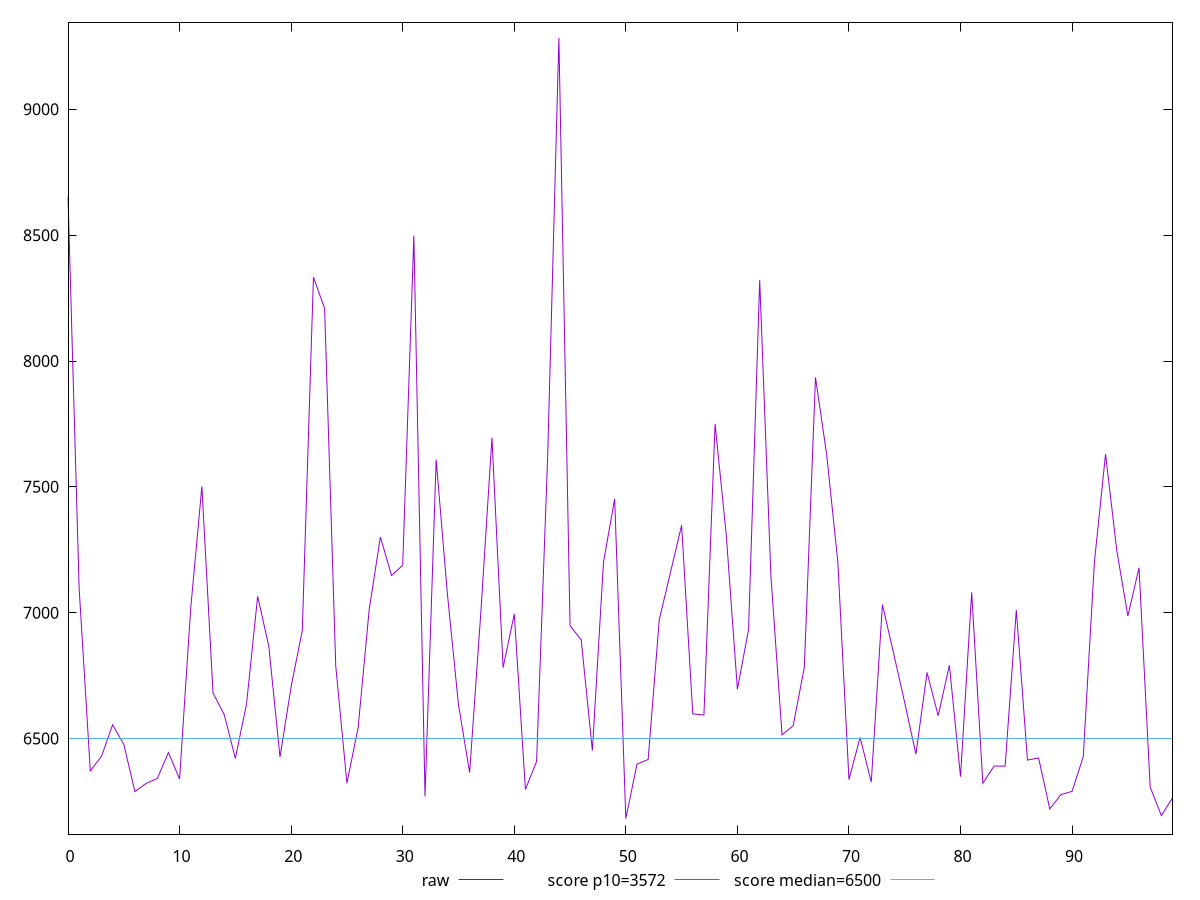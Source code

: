 reset

$raw <<EOF
0 8652.763
1 7095.206999999999
2 6371.279
3 6429.022
4 6554.687
5 6476.817000000001
6 6288.992
7 6321.621999999999
8 6340.853999999998
9 6444.089
10 6339.335000000001
11 7017.776
12 7501.75
13 6680.464999999999
14 6595.486999999999
15 6421.032000000001
16 6636.589
17 7064.950999999998
18 6866.347
19 6426.415999999999
20 6706.097000000002
21 6928.717000000001
22 8333.137
23 8208.788
24 6787.74
25 6322.72
26 6541.581000000001
27 7013.424000000001
28 7300.567999999999
29 7147.585000000001
30 7188.648000000001
31 8497.883000000002
32 6269.956999999999
33 7607.593000000001
34 7077.750999999999
35 6634.433000000001
36 6364.853999999999
37 6998.710000000001
38 7694.989
39 6781.421000000001
40 6994.776
41 6297.1449999999995
42 6408.7080000000005
43 7628.716000000001
44 9283.839
45 6948.082
46 6892.245
47 6452.206
48 7201.701999999999
49 7451.761
50 6182.076000000001
51 6398.048
52 6416.617000000002
53 6972.84
54 7159.616000000002
55 7347.249
56 6597.826999999999
57 6593.310000000001
58 7750.3369999999995
59 7309.932000000001
60 6695.937
61 6932.709000000001
62 8321.064999999999
63 7149.138000000001
64 6514.616
65 6550.723000000001
66 6782.923000000001
67 7934.802999999999
68 7629.045000000001
69 7203.178999999998
70 6337.189
71 6504.279999999999
72 6326.633000000001
73 7032.344000000001
74 6838.937
75 6641.967
76 6437.837000000001
77 6762.407
78 6590.402000000001
79 6791.146999999999
80 6348.529999999999
81 7080.915000000001
82 6322.034999999999
83 6390.234
84 6390.308999999999
85 7010.311000000001
86 6414.251000000001
87 6422.869000000001
88 6220.245
89 6277.013
90 6290.099
91 6427.445000000001
92 7200.54
93 7629.938
94 7249.151000000001
95 6986.468
96 7178.8910000000005
97 6306.854
98 6193.923000000001
99 6263.723999999999
EOF

set key outside below
set xrange [0:99]
set yrange [6120.040740000001:9345.87426]
set trange [6120.040740000001:9345.87426]
set terminal svg size 640, 500 enhanced background rgb 'white'
set output "report_00013_2021-02-09T12-04-24.940Z/first-cpu-idle/samples/pages+cached+noadtech/raw/values.svg"

plot $raw title "raw" with line, \
     3572 title "score p10=3572", \
     6500 title "score median=6500"

reset
